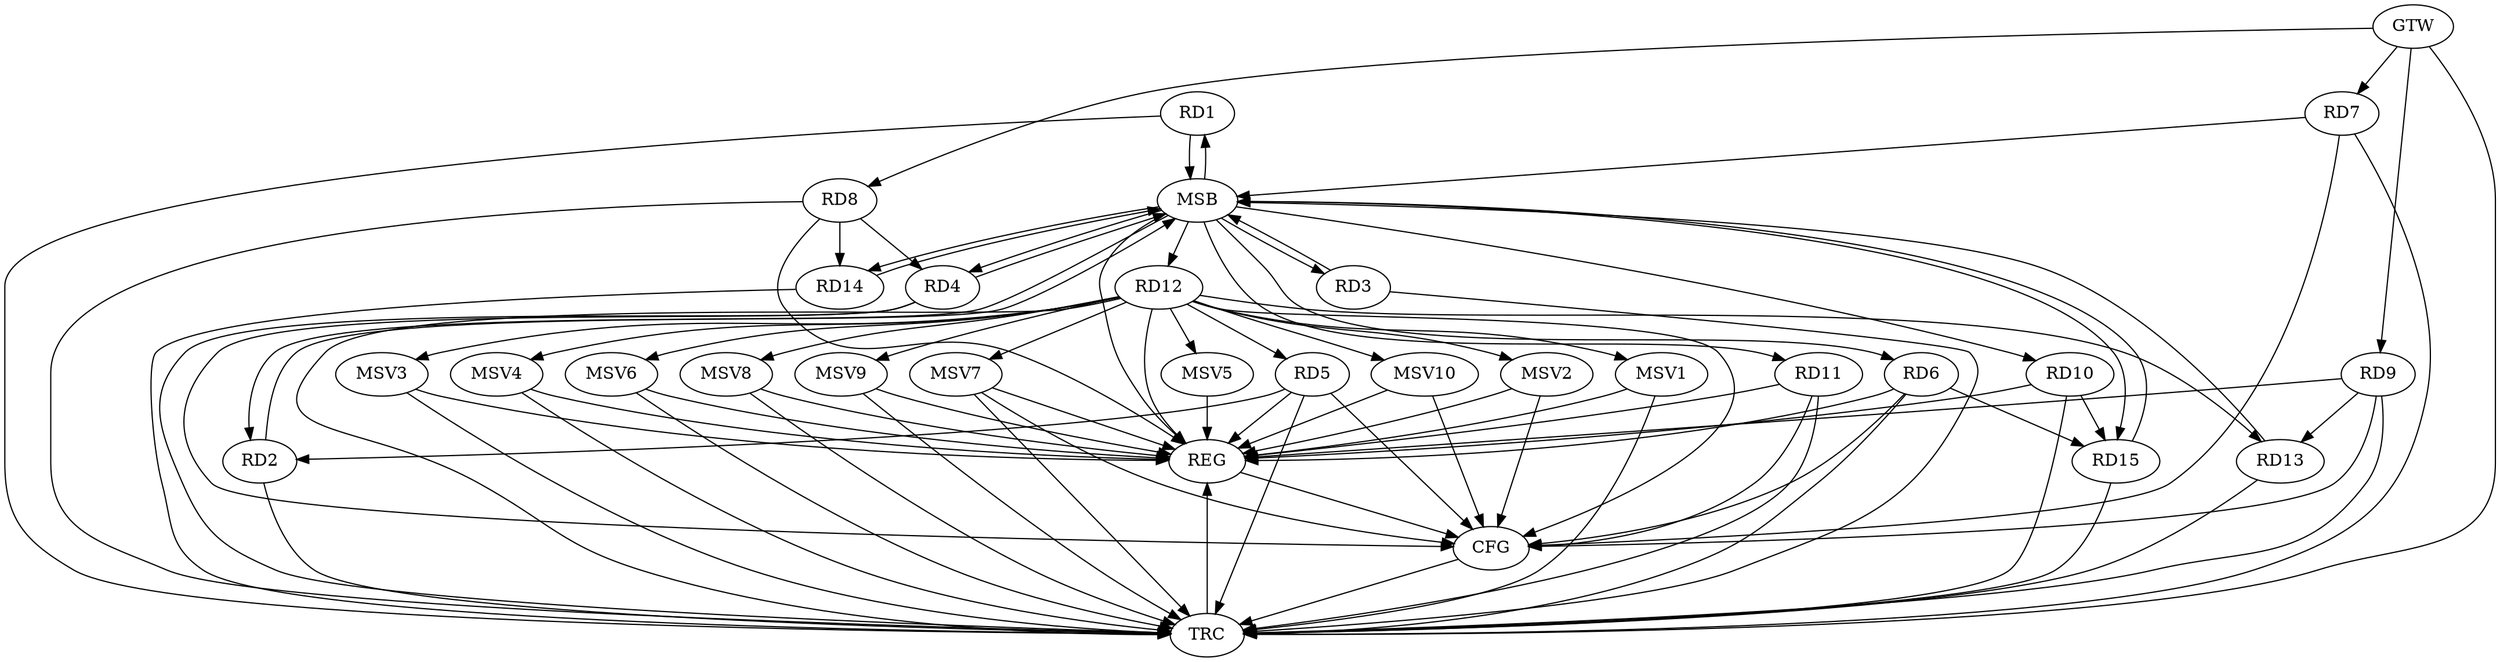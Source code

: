 strict digraph G {
  RD1 [ label="RD1" ];
  RD2 [ label="RD2" ];
  RD3 [ label="RD3" ];
  RD4 [ label="RD4" ];
  RD5 [ label="RD5" ];
  RD6 [ label="RD6" ];
  RD7 [ label="RD7" ];
  RD8 [ label="RD8" ];
  RD9 [ label="RD9" ];
  RD10 [ label="RD10" ];
  RD11 [ label="RD11" ];
  RD12 [ label="RD12" ];
  RD13 [ label="RD13" ];
  RD14 [ label="RD14" ];
  RD15 [ label="RD15" ];
  GTW [ label="GTW" ];
  REG [ label="REG" ];
  MSB [ label="MSB" ];
  CFG [ label="CFG" ];
  TRC [ label="TRC" ];
  MSV1 [ label="MSV1" ];
  MSV2 [ label="MSV2" ];
  MSV3 [ label="MSV3" ];
  MSV4 [ label="MSV4" ];
  MSV5 [ label="MSV5" ];
  MSV6 [ label="MSV6" ];
  MSV7 [ label="MSV7" ];
  MSV8 [ label="MSV8" ];
  MSV9 [ label="MSV9" ];
  MSV10 [ label="MSV10" ];
  RD5 -> RD2;
  RD8 -> RD4;
  RD12 -> RD5;
  RD6 -> RD15;
  RD8 -> RD14;
  RD9 -> RD13;
  RD10 -> RD15;
  RD12 -> RD13;
  GTW -> RD7;
  GTW -> RD8;
  GTW -> RD9;
  RD5 -> REG;
  RD6 -> REG;
  RD8 -> REG;
  RD9 -> REG;
  RD10 -> REG;
  RD11 -> REG;
  RD12 -> REG;
  RD1 -> MSB;
  MSB -> REG;
  RD2 -> MSB;
  MSB -> RD14;
  RD3 -> MSB;
  MSB -> RD12;
  RD4 -> MSB;
  MSB -> RD1;
  MSB -> RD3;
  MSB -> RD15;
  RD7 -> MSB;
  RD13 -> MSB;
  MSB -> RD4;
  MSB -> RD10;
  RD14 -> MSB;
  MSB -> RD2;
  RD15 -> MSB;
  MSB -> RD6;
  MSB -> RD11;
  RD12 -> CFG;
  RD5 -> CFG;
  RD6 -> CFG;
  RD9 -> CFG;
  RD7 -> CFG;
  RD11 -> CFG;
  RD4 -> CFG;
  REG -> CFG;
  RD1 -> TRC;
  RD2 -> TRC;
  RD3 -> TRC;
  RD4 -> TRC;
  RD5 -> TRC;
  RD6 -> TRC;
  RD7 -> TRC;
  RD8 -> TRC;
  RD9 -> TRC;
  RD10 -> TRC;
  RD11 -> TRC;
  RD12 -> TRC;
  RD13 -> TRC;
  RD14 -> TRC;
  RD15 -> TRC;
  GTW -> TRC;
  CFG -> TRC;
  TRC -> REG;
  RD12 -> MSV1;
  RD12 -> MSV2;
  MSV1 -> REG;
  MSV1 -> TRC;
  MSV2 -> REG;
  MSV2 -> CFG;
  RD12 -> MSV3;
  MSV3 -> REG;
  MSV3 -> TRC;
  RD12 -> MSV4;
  MSV4 -> REG;
  MSV4 -> TRC;
  RD12 -> MSV5;
  RD12 -> MSV6;
  MSV5 -> REG;
  MSV6 -> REG;
  MSV6 -> TRC;
  RD12 -> MSV7;
  RD12 -> MSV8;
  RD12 -> MSV9;
  MSV7 -> REG;
  MSV7 -> TRC;
  MSV7 -> CFG;
  MSV8 -> REG;
  MSV8 -> TRC;
  MSV9 -> REG;
  MSV9 -> TRC;
  RD12 -> MSV10;
  MSV10 -> REG;
  MSV10 -> CFG;
}
